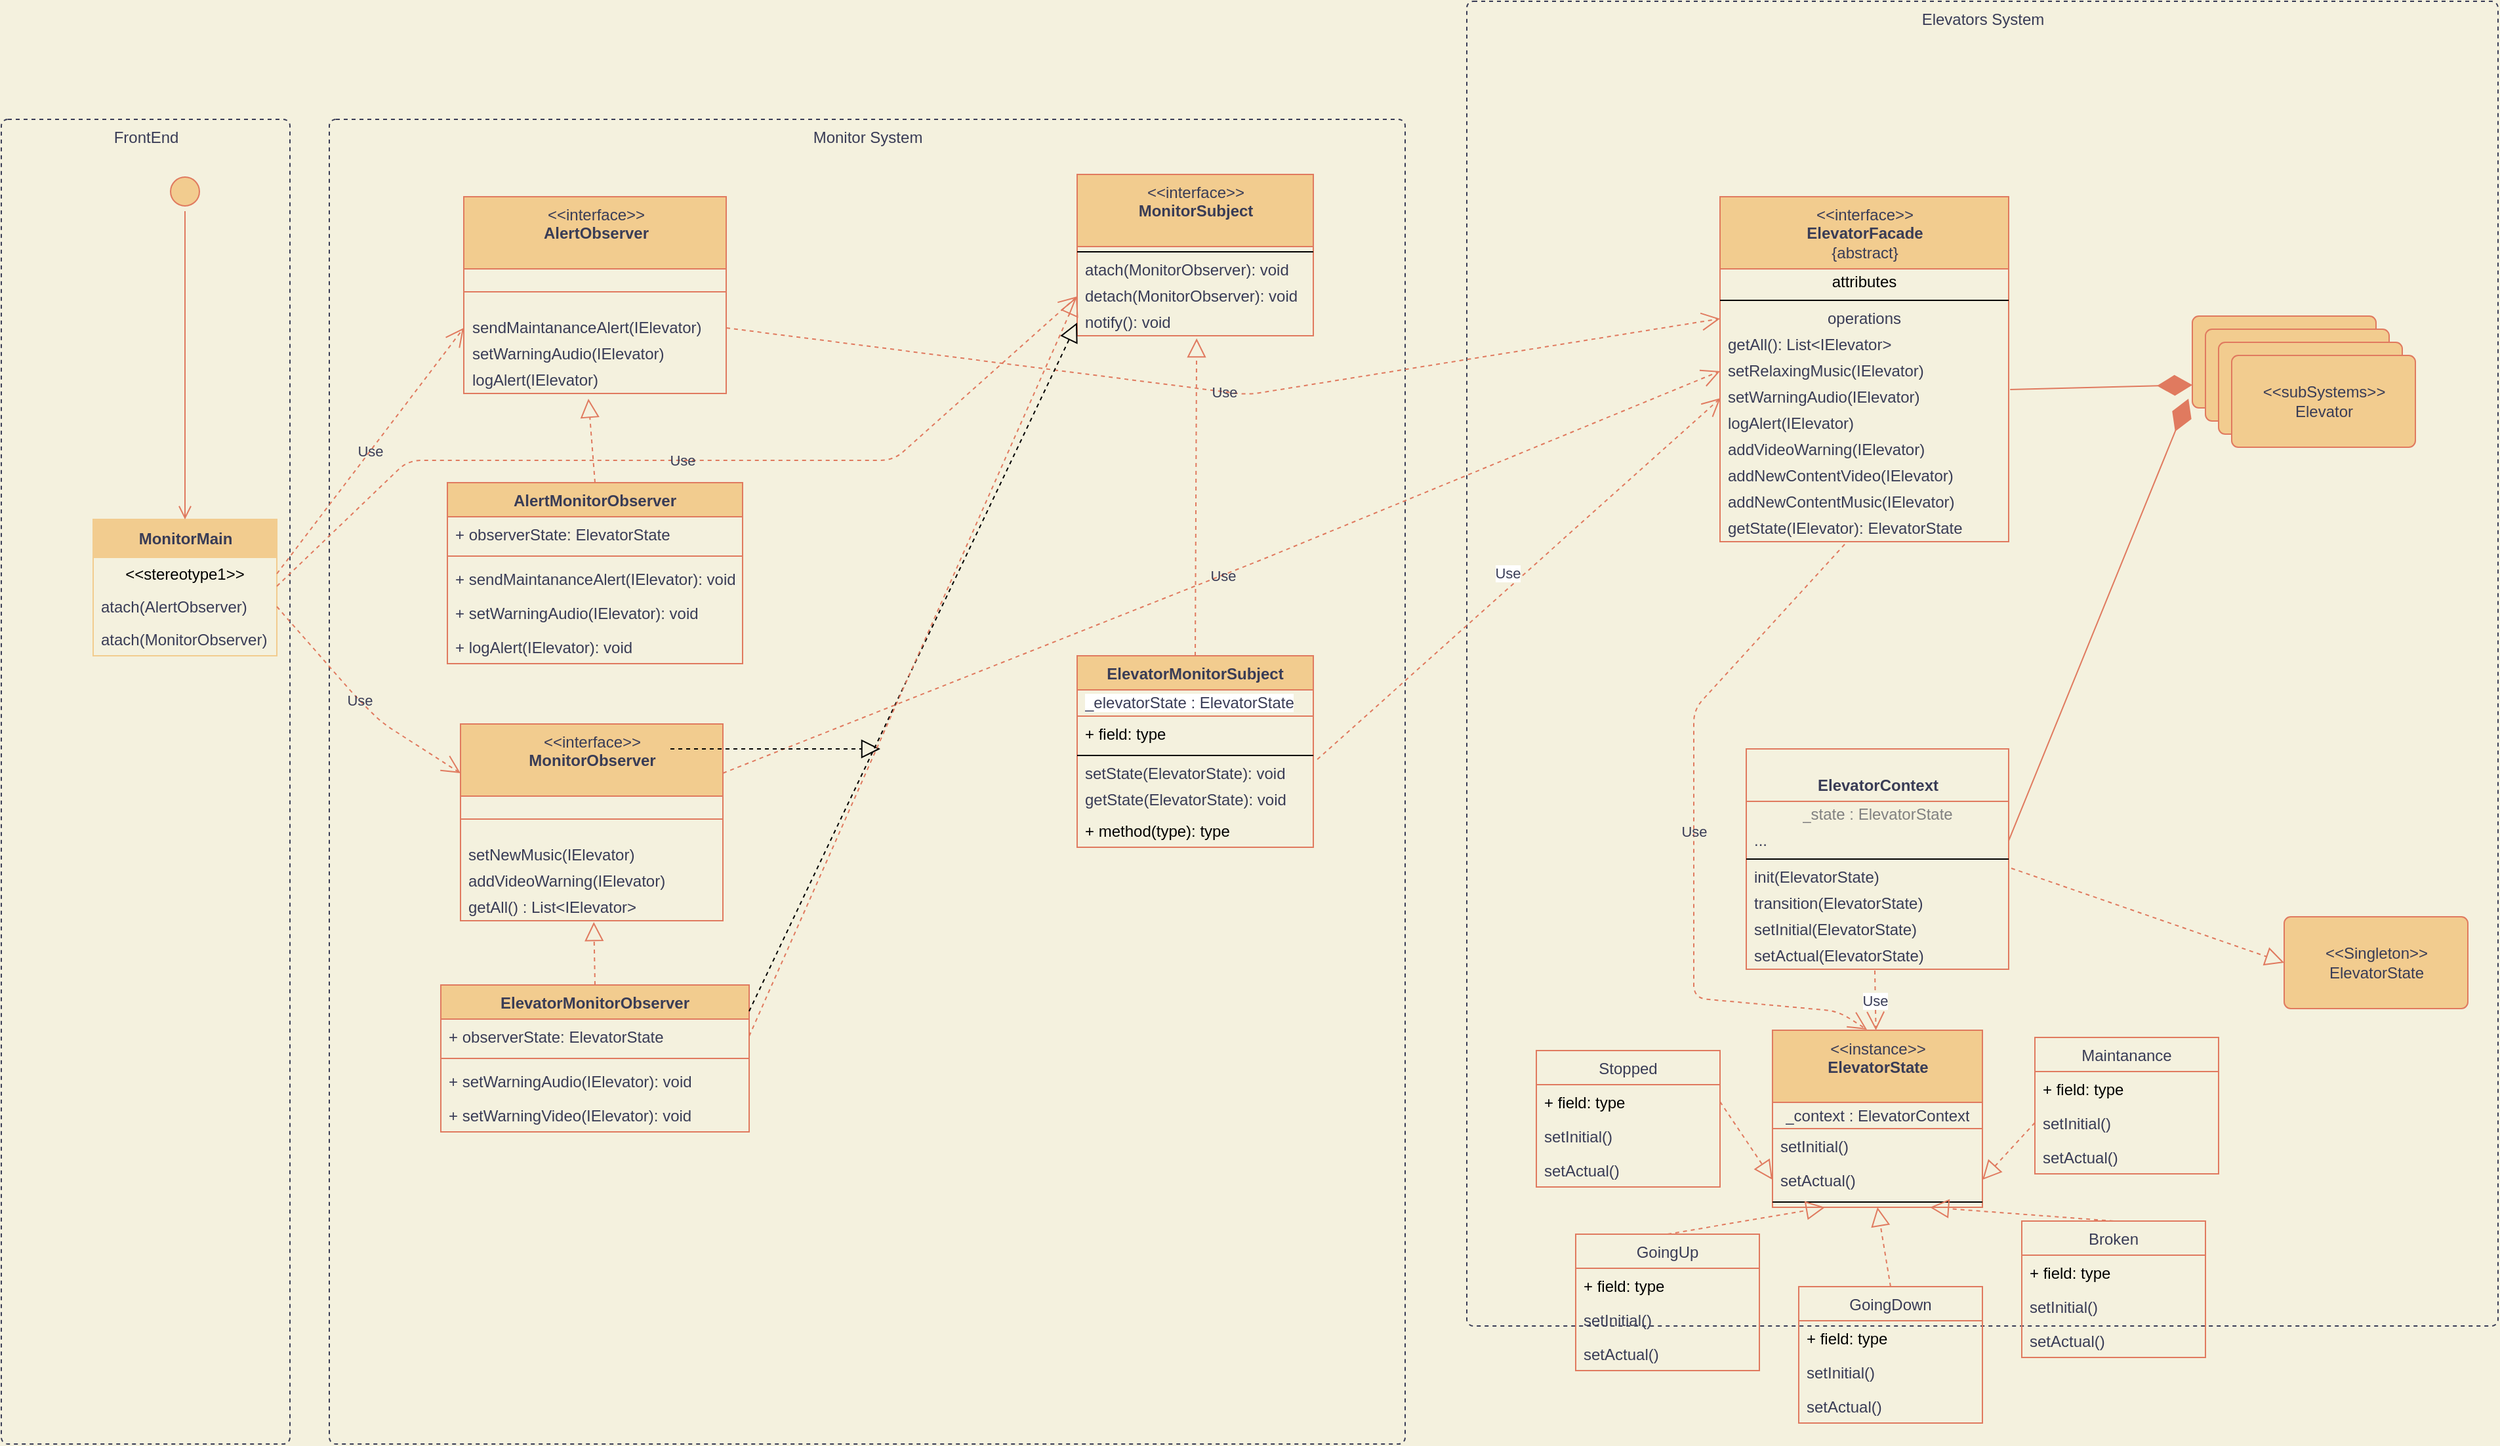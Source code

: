 <mxfile version="14.7.9" type="device"><diagram id="BmmfuE0NGonz6AlWwoBK" name="Page-1"><mxGraphModel dx="2147" dy="1653" grid="1" gridSize="10" guides="1" tooltips="1" connect="1" arrows="1" fold="1" page="1" pageScale="1" pageWidth="827" pageHeight="1169" background="#F4F1DE" math="0" shadow="0"><root><mxCell id="0"/><mxCell id="1" parent="0"/><mxCell id="205" value="FrontEnd" style="html=1;align=center;verticalAlign=top;rounded=1;absoluteArcSize=1;arcSize=10;dashed=1;fillColor=none;strokeColor=#393C56;fontColor=#393C56;" parent="1" vertex="1"><mxGeometry x="-290" y="20" width="220" height="1010" as="geometry"/></mxCell><mxCell id="206" value="Monitor System" style="html=1;align=center;verticalAlign=top;rounded=1;absoluteArcSize=1;arcSize=10;dashed=1;fillColor=none;strokeColor=#393C56;fontColor=#393C56;" parent="1" vertex="1"><mxGeometry x="-40" y="20" width="820" height="1010" as="geometry"/></mxCell><mxCell id="207" value="Elevators System" style="html=1;align=center;verticalAlign=top;rounded=1;absoluteArcSize=1;arcSize=10;dashed=1;fillColor=none;strokeColor=#393C56;fontColor=#393C56;" parent="1" vertex="1"><mxGeometry x="827" y="-70" width="786" height="1010" as="geometry"/></mxCell><mxCell id="9" value="&amp;lt;&amp;lt;interface&amp;gt;&amp;gt;&lt;br&gt;&lt;b&gt;AlertObserver&lt;/b&gt;" style="swimlane;fontStyle=0;align=center;verticalAlign=top;childLayout=stackLayout;horizontal=1;startSize=55;horizontalStack=0;resizeParent=1;resizeParentMax=0;resizeLast=0;collapsible=0;marginBottom=0;html=1;fillColor=#F2CC8F;strokeColor=#E07A5F;fontColor=#393C56;" parent="1" vertex="1"><mxGeometry x="62.5" y="79" width="200" height="150" as="geometry"/></mxCell><mxCell id="14" value="" style="line;strokeWidth=1;fillColor=none;align=left;verticalAlign=middle;spacingTop=-1;spacingLeft=3;spacingRight=3;rotatable=0;labelPosition=right;points=[];portConstraint=eastwest;labelBackgroundColor=#F4F1DE;strokeColor=#E07A5F;fontColor=#393C56;" parent="9" vertex="1"><mxGeometry y="55" width="200" height="35" as="geometry"/></mxCell><mxCell id="16" value="sendMaintananceAlert(IElevator)" style="text;html=1;strokeColor=none;fillColor=none;align=left;verticalAlign=middle;spacingLeft=4;spacingRight=4;overflow=hidden;rotatable=0;points=[[0,0.5],[1,0.5]];portConstraint=eastwest;fontColor=#393C56;" parent="9" vertex="1"><mxGeometry y="90" width="200" height="20" as="geometry"/></mxCell><mxCell id="27" value="setWarningAudio(IElevator)" style="text;html=1;strokeColor=none;fillColor=none;align=left;verticalAlign=middle;spacingLeft=4;spacingRight=4;overflow=hidden;rotatable=0;points=[[0,0.5],[1,0.5]];portConstraint=eastwest;fontColor=#393C56;" parent="9" vertex="1"><mxGeometry y="110" width="200" height="20" as="geometry"/></mxCell><mxCell id="28" value="logAlert(IElevator)" style="text;html=1;strokeColor=none;fillColor=none;align=left;verticalAlign=middle;spacingLeft=4;spacingRight=4;overflow=hidden;rotatable=0;points=[[0,0.5],[1,0.5]];portConstraint=eastwest;fontColor=#393C56;" parent="9" vertex="1"><mxGeometry y="130" width="200" height="20" as="geometry"/></mxCell><mxCell id="29" value="&amp;lt;&amp;lt;interface&amp;gt;&amp;gt;&lt;br&gt;&lt;b&gt;MonitorSubject&lt;/b&gt;&lt;br&gt;" style="swimlane;fontStyle=0;align=center;verticalAlign=top;childLayout=stackLayout;horizontal=1;startSize=55;horizontalStack=0;resizeParent=1;resizeParentMax=0;resizeLast=0;collapsible=0;marginBottom=0;html=1;rounded=0;sketch=0;strokeColor=#E07A5F;fillColor=#F2CC8F;fontColor=#393C56;" parent="1" vertex="1"><mxGeometry x="530" y="62" width="180" height="123" as="geometry"/></mxCell><mxCell id="34" value="" style="line;strokeWidth=1;fillColor=none;align=left;verticalAlign=middle;spacingTop=-1;spacingLeft=3;spacingRight=3;rotatable=0;labelPosition=right;points=[];portConstraint=eastwest;" parent="29" vertex="1"><mxGeometry y="55" width="180" height="8" as="geometry"/></mxCell><mxCell id="36" value="atach(MonitorObserver): void" style="text;html=1;fillColor=none;align=left;verticalAlign=middle;spacingLeft=4;spacingRight=4;overflow=hidden;rotatable=0;points=[[0,0.5],[1,0.5]];portConstraint=eastwest;fontColor=#393C56;" parent="29" vertex="1"><mxGeometry y="63" width="180" height="20" as="geometry"/></mxCell><mxCell id="73" value="detach(MonitorObserver): void" style="text;html=1;strokeColor=none;fillColor=none;align=left;verticalAlign=middle;spacingLeft=4;spacingRight=4;overflow=hidden;rotatable=0;points=[[0,0.5],[1,0.5]];portConstraint=eastwest;fontColor=#393C56;" parent="29" vertex="1"><mxGeometry y="83" width="180" height="20" as="geometry"/></mxCell><mxCell id="79" value="notify(): void" style="text;html=1;strokeColor=none;fillColor=none;align=left;verticalAlign=middle;spacingLeft=4;spacingRight=4;overflow=hidden;rotatable=0;points=[[0,0.5],[1,0.5]];portConstraint=eastwest;fontColor=#393C56;" parent="29" vertex="1"><mxGeometry y="103" width="180" height="20" as="geometry"/></mxCell><mxCell id="47" value="AlertMonitorObserver" style="swimlane;fontStyle=1;align=center;verticalAlign=top;childLayout=stackLayout;horizontal=1;startSize=26;horizontalStack=0;resizeParent=1;resizeParentMax=0;resizeLast=0;collapsible=1;marginBottom=0;rounded=0;sketch=0;strokeColor=#E07A5F;fillColor=#F2CC8F;fontColor=#393C56;" parent="1" vertex="1"><mxGeometry x="50" y="297" width="225" height="138" as="geometry"/></mxCell><mxCell id="48" value="+ observerState: ElevatorState" style="text;strokeColor=none;fillColor=none;align=left;verticalAlign=top;spacingLeft=4;spacingRight=4;overflow=hidden;rotatable=0;points=[[0,0.5],[1,0.5]];portConstraint=eastwest;fontColor=#393C56;" parent="47" vertex="1"><mxGeometry y="26" width="225" height="26" as="geometry"/></mxCell><mxCell id="49" value="" style="line;strokeWidth=1;fillColor=none;align=left;verticalAlign=middle;spacingTop=-1;spacingLeft=3;spacingRight=3;rotatable=0;labelPosition=right;points=[];portConstraint=eastwest;fontColor=#000000;labelBorderColor=#000000;strokeColor=#E07A5F;" parent="47" vertex="1"><mxGeometry y="52" width="225" height="8" as="geometry"/></mxCell><mxCell id="50" value="+ sendMaintananceAlert(IElevator): void" style="text;strokeColor=none;fillColor=none;align=left;verticalAlign=top;spacingLeft=4;spacingRight=4;overflow=hidden;rotatable=0;points=[[0,0.5],[1,0.5]];portConstraint=eastwest;fontColor=#393C56;" parent="47" vertex="1"><mxGeometry y="60" width="225" height="26" as="geometry"/></mxCell><mxCell id="56" value="+ setWarningAudio(IElevator): void" style="text;strokeColor=none;fillColor=none;align=left;verticalAlign=top;spacingLeft=4;spacingRight=4;overflow=hidden;rotatable=0;points=[[0,0.5],[1,0.5]];portConstraint=eastwest;fontColor=#393C56;" parent="47" vertex="1"><mxGeometry y="86" width="225" height="26" as="geometry"/></mxCell><mxCell id="57" value="+ logAlert(IElevator): void" style="text;strokeColor=none;fillColor=none;align=left;verticalAlign=top;spacingLeft=4;spacingRight=4;overflow=hidden;rotatable=0;points=[[0,0.5],[1,0.5]];portConstraint=eastwest;fontColor=#393C56;" parent="47" vertex="1"><mxGeometry y="112" width="225" height="26" as="geometry"/></mxCell><mxCell id="72" value="" style="endArrow=block;dashed=1;endFill=0;endSize=12;html=1;strokeColor=#E07A5F;fillColor=#F2CC8F;fontColor=#000000;exitX=0.5;exitY=0;exitDx=0;exitDy=0;entryX=0.475;entryY=1.2;entryDx=0;entryDy=0;entryPerimeter=0;" parent="1" source="47" target="28" edge="1"><mxGeometry width="160" relative="1" as="geometry"><mxPoint x="110" y="260" as="sourcePoint"/><mxPoint x="153" y="230" as="targetPoint"/></mxGeometry></mxCell><mxCell id="82" value="ElevatorMonitorSubject" style="swimlane;fontStyle=1;align=center;verticalAlign=top;childLayout=stackLayout;horizontal=1;startSize=26;horizontalStack=0;resizeParent=1;resizeParentMax=0;resizeLast=0;collapsible=1;marginBottom=0;rounded=0;labelBackgroundColor=none;sketch=0;strokeColor=#E07A5F;fillColor=#F2CC8F;fontColor=#393C56;" parent="1" vertex="1"><mxGeometry x="530" y="429" width="180" height="146" as="geometry"/></mxCell><mxCell id="89" value="&lt;span style=&quot;background-color: rgb(255 , 255 , 255)&quot;&gt;&lt;font&gt;_elevatorState : ElevatorState&lt;/font&gt;&lt;/span&gt;" style="text;html=1;fillColor=none;align=left;verticalAlign=middle;spacingLeft=4;spacingRight=4;overflow=hidden;rotatable=0;points=[[0,0.5],[1,0.5]];portConstraint=eastwest;strokeColor=#E07A5F;fontColor=#393C56;" parent="82" vertex="1"><mxGeometry y="26" width="180" height="20" as="geometry"/></mxCell><mxCell id="83" value="+ field: type" style="text;strokeColor=none;fillColor=none;align=left;verticalAlign=top;spacingLeft=4;spacingRight=4;overflow=hidden;rotatable=0;points=[[0,0.5],[1,0.5]];portConstraint=eastwest;" parent="82" vertex="1"><mxGeometry y="46" width="180" height="26" as="geometry"/></mxCell><mxCell id="84" value="" style="line;strokeWidth=1;fillColor=none;align=left;verticalAlign=middle;spacingTop=-1;spacingLeft=3;spacingRight=3;rotatable=0;labelPosition=right;points=[];portConstraint=eastwest;" parent="82" vertex="1"><mxGeometry y="72" width="180" height="8" as="geometry"/></mxCell><mxCell id="80" value="setState(ElevatorState): void" style="text;html=1;strokeColor=none;fillColor=none;align=left;verticalAlign=middle;spacingLeft=4;spacingRight=4;overflow=hidden;rotatable=0;points=[[0,0.5],[1,0.5]];portConstraint=eastwest;fontColor=#393C56;" parent="82" vertex="1"><mxGeometry y="80" width="180" height="20" as="geometry"/></mxCell><mxCell id="81" value="getState(ElevatorState): void" style="text;html=1;strokeColor=none;fillColor=none;align=left;verticalAlign=middle;spacingLeft=4;spacingRight=4;overflow=hidden;rotatable=0;points=[[0,0.5],[1,0.5]];portConstraint=eastwest;fontColor=#393C56;" parent="82" vertex="1"><mxGeometry y="100" width="180" height="20" as="geometry"/></mxCell><mxCell id="85" value="+ method(type): type" style="text;strokeColor=none;fillColor=none;align=left;verticalAlign=top;spacingLeft=4;spacingRight=4;overflow=hidden;rotatable=0;points=[[0,0.5],[1,0.5]];portConstraint=eastwest;" parent="82" vertex="1"><mxGeometry y="120" width="180" height="26" as="geometry"/></mxCell><mxCell id="91" value="" style="endArrow=block;dashed=1;endFill=0;endSize=12;html=1;strokeColor=#E07A5F;fillColor=#F2CC8F;fontColor=#393C56;exitX=0.5;exitY=0;exitDx=0;exitDy=0;entryX=0.506;entryY=1.1;entryDx=0;entryDy=0;entryPerimeter=0;" parent="1" source="82" target="79" edge="1"><mxGeometry width="160" relative="1" as="geometry"><mxPoint x="520" y="270" as="sourcePoint"/><mxPoint x="680" y="270" as="targetPoint"/></mxGeometry></mxCell><mxCell id="93" value="GoingDown" style="swimlane;fontStyle=0;childLayout=stackLayout;horizontal=1;startSize=26;fillColor=none;horizontalStack=0;resizeParent=1;resizeParentMax=0;resizeLast=0;collapsible=1;marginBottom=0;rounded=0;labelBackgroundColor=none;sketch=0;strokeColor=#E07A5F;fontColor=#393C56;" parent="1" vertex="1"><mxGeometry x="1080" y="910" width="140" height="104" as="geometry"/></mxCell><mxCell id="94" value="+ field: type" style="text;strokeColor=none;fillColor=none;align=left;verticalAlign=top;spacingLeft=4;spacingRight=4;overflow=hidden;rotatable=0;points=[[0,0.5],[1,0.5]];portConstraint=eastwest;" parent="93" vertex="1"><mxGeometry y="26" width="140" height="26" as="geometry"/></mxCell><mxCell id="95" value="setInitial()" style="text;strokeColor=none;fillColor=none;align=left;verticalAlign=top;spacingLeft=4;spacingRight=4;overflow=hidden;rotatable=0;points=[[0,0.5],[1,0.5]];portConstraint=eastwest;fontColor=#393C56;" parent="93" vertex="1"><mxGeometry y="52" width="140" height="26" as="geometry"/></mxCell><mxCell id="113" value="setActual()" style="text;strokeColor=none;fillColor=none;align=left;verticalAlign=top;spacingLeft=4;spacingRight=4;overflow=hidden;rotatable=0;points=[[0,0.5],[1,0.5]];portConstraint=eastwest;fontColor=#393C56;" parent="93" vertex="1"><mxGeometry y="78" width="140" height="26" as="geometry"/></mxCell><mxCell id="97" value="&amp;lt;&amp;lt;instance&amp;gt;&amp;gt;&lt;br&gt;&lt;b&gt;ElevatorState&lt;/b&gt;&lt;br&gt;" style="swimlane;fontStyle=0;align=center;verticalAlign=top;childLayout=stackLayout;horizontal=1;startSize=55;horizontalStack=0;resizeParent=1;resizeParentMax=0;resizeLast=0;collapsible=0;marginBottom=0;html=1;rounded=0;labelBackgroundColor=none;sketch=0;strokeColor=#E07A5F;fillColor=#F2CC8F;fontColor=#393C56;" parent="1" vertex="1"><mxGeometry x="1060" y="714.5" width="160" height="135" as="geometry"/></mxCell><mxCell id="98" value="_context : ElevatorContext" style="text;html=1;fillColor=none;align=center;verticalAlign=middle;spacingLeft=4;spacingRight=4;overflow=hidden;rotatable=0;points=[[0,0.5],[1,0.5]];portConstraint=eastwest;fontColor=#393C56;strokeColor=#E07A5F;" parent="97" vertex="1"><mxGeometry y="55" width="160" height="20" as="geometry"/></mxCell><mxCell id="143" value="setInitial()" style="text;strokeColor=none;fillColor=none;align=left;verticalAlign=top;spacingLeft=4;spacingRight=4;overflow=hidden;rotatable=0;points=[[0,0.5],[1,0.5]];portConstraint=eastwest;fontColor=#393C56;" parent="97" vertex="1"><mxGeometry y="75" width="160" height="26" as="geometry"/></mxCell><mxCell id="144" value="setActual()" style="text;strokeColor=none;fillColor=none;align=left;verticalAlign=top;spacingLeft=4;spacingRight=4;overflow=hidden;rotatable=0;points=[[0,0.5],[1,0.5]];portConstraint=eastwest;fontColor=#393C56;" parent="97" vertex="1"><mxGeometry y="101" width="160" height="26" as="geometry"/></mxCell><mxCell id="102" value="" style="line;strokeWidth=1;fillColor=none;align=left;verticalAlign=middle;spacingTop=-1;spacingLeft=3;spacingRight=3;rotatable=0;labelPosition=right;points=[];portConstraint=eastwest;" parent="97" vertex="1"><mxGeometry y="127" width="160" height="8" as="geometry"/></mxCell><mxCell id="105" value="&lt;br&gt;&lt;b&gt;ElevatorContext&lt;/b&gt;" style="swimlane;fontStyle=0;align=center;verticalAlign=top;childLayout=stackLayout;horizontal=1;startSize=40;horizontalStack=0;resizeParent=1;resizeParentMax=0;resizeLast=0;collapsible=0;marginBottom=0;html=1;rounded=0;labelBackgroundColor=none;sketch=0;strokeColor=#E07A5F;fontColor=#393C56;swimlaneFillColor=none;fillColor=none;" parent="1" vertex="1"><mxGeometry x="1040" y="500" width="200" height="168" as="geometry"/></mxCell><mxCell id="106" value="&lt;span style=&quot;color: rgb(128 , 128 , 128) ; text-align: left&quot;&gt;_state : ElevatorState&lt;/span&gt;" style="text;html=1;strokeColor=none;fillColor=none;align=center;verticalAlign=middle;spacingLeft=4;spacingRight=4;overflow=hidden;rotatable=0;points=[[0,0.5],[1,0.5]];portConstraint=eastwest;" parent="105" vertex="1"><mxGeometry y="40" width="200" height="20" as="geometry"/></mxCell><mxCell id="109" value="..." style="text;html=1;strokeColor=none;fillColor=none;align=left;verticalAlign=middle;spacingLeft=4;spacingRight=4;overflow=hidden;rotatable=0;points=[[0,0.5],[1,0.5]];portConstraint=eastwest;fontColor=#393C56;" parent="105" vertex="1"><mxGeometry y="60" width="200" height="20" as="geometry"/></mxCell><mxCell id="110" value="" style="line;strokeWidth=1;fillColor=none;align=left;verticalAlign=middle;spacingTop=-1;spacingLeft=3;spacingRight=3;rotatable=0;labelPosition=right;points=[];portConstraint=eastwest;" parent="105" vertex="1"><mxGeometry y="80" width="200" height="8" as="geometry"/></mxCell><mxCell id="112" value="init(ElevatorState)" style="text;html=1;strokeColor=none;fillColor=none;align=left;verticalAlign=middle;spacingLeft=4;spacingRight=4;overflow=hidden;rotatable=0;points=[[0,0.5],[1,0.5]];portConstraint=eastwest;fontColor=#393C56;" parent="105" vertex="1"><mxGeometry y="88" width="200" height="20" as="geometry"/></mxCell><mxCell id="145" value="transition(ElevatorState)" style="text;html=1;strokeColor=none;fillColor=none;align=left;verticalAlign=middle;spacingLeft=4;spacingRight=4;overflow=hidden;rotatable=0;points=[[0,0.5],[1,0.5]];portConstraint=eastwest;fontColor=#393C56;" parent="105" vertex="1"><mxGeometry y="108" width="200" height="20" as="geometry"/></mxCell><mxCell id="146" value="setInitial(ElevatorState)" style="text;html=1;strokeColor=none;fillColor=none;align=left;verticalAlign=middle;spacingLeft=4;spacingRight=4;overflow=hidden;rotatable=0;points=[[0,0.5],[1,0.5]];portConstraint=eastwest;fontColor=#393C56;" parent="105" vertex="1"><mxGeometry y="128" width="200" height="20" as="geometry"/></mxCell><mxCell id="147" value="setActual(ElevatorState)" style="text;html=1;strokeColor=none;fillColor=none;align=left;verticalAlign=middle;spacingLeft=4;spacingRight=4;overflow=hidden;rotatable=0;points=[[0,0.5],[1,0.5]];portConstraint=eastwest;fontColor=#393C56;" parent="105" vertex="1"><mxGeometry y="148" width="200" height="20" as="geometry"/></mxCell><mxCell id="114" value="GoingUp" style="swimlane;fontStyle=0;childLayout=stackLayout;horizontal=1;startSize=26;fillColor=none;horizontalStack=0;resizeParent=1;resizeParentMax=0;resizeLast=0;collapsible=1;marginBottom=0;rounded=0;labelBackgroundColor=none;sketch=0;strokeColor=#E07A5F;fontColor=#393C56;" parent="1" vertex="1"><mxGeometry x="910" y="870" width="140" height="104" as="geometry"/></mxCell><mxCell id="115" value="+ field: type" style="text;strokeColor=none;fillColor=none;align=left;verticalAlign=top;spacingLeft=4;spacingRight=4;overflow=hidden;rotatable=0;points=[[0,0.5],[1,0.5]];portConstraint=eastwest;" parent="114" vertex="1"><mxGeometry y="26" width="140" height="26" as="geometry"/></mxCell><mxCell id="116" value="setInitial()" style="text;strokeColor=none;fillColor=none;align=left;verticalAlign=top;spacingLeft=4;spacingRight=4;overflow=hidden;rotatable=0;points=[[0,0.5],[1,0.5]];portConstraint=eastwest;fontColor=#393C56;" parent="114" vertex="1"><mxGeometry y="52" width="140" height="26" as="geometry"/></mxCell><mxCell id="117" value="setActual()" style="text;strokeColor=none;fillColor=none;align=left;verticalAlign=top;spacingLeft=4;spacingRight=4;overflow=hidden;rotatable=0;points=[[0,0.5],[1,0.5]];portConstraint=eastwest;fontColor=#393C56;" parent="114" vertex="1"><mxGeometry y="78" width="140" height="26" as="geometry"/></mxCell><mxCell id="126" value="Broken" style="swimlane;fontStyle=0;childLayout=stackLayout;horizontal=1;startSize=26;fillColor=none;horizontalStack=0;resizeParent=1;resizeParentMax=0;resizeLast=0;collapsible=1;marginBottom=0;rounded=0;labelBackgroundColor=none;sketch=0;strokeColor=#E07A5F;fontColor=#393C56;" parent="1" vertex="1"><mxGeometry x="1250" y="860" width="140" height="104" as="geometry"/></mxCell><mxCell id="127" value="+ field: type" style="text;strokeColor=none;fillColor=none;align=left;verticalAlign=top;spacingLeft=4;spacingRight=4;overflow=hidden;rotatable=0;points=[[0,0.5],[1,0.5]];portConstraint=eastwest;" parent="126" vertex="1"><mxGeometry y="26" width="140" height="26" as="geometry"/></mxCell><mxCell id="128" value="setInitial()" style="text;strokeColor=none;fillColor=none;align=left;verticalAlign=top;spacingLeft=4;spacingRight=4;overflow=hidden;rotatable=0;points=[[0,0.5],[1,0.5]];portConstraint=eastwest;fontColor=#393C56;" parent="126" vertex="1"><mxGeometry y="52" width="140" height="26" as="geometry"/></mxCell><mxCell id="129" value="setActual()" style="text;strokeColor=none;fillColor=none;align=left;verticalAlign=top;spacingLeft=4;spacingRight=4;overflow=hidden;rotatable=0;points=[[0,0.5],[1,0.5]];portConstraint=eastwest;fontColor=#393C56;" parent="126" vertex="1"><mxGeometry y="78" width="140" height="26" as="geometry"/></mxCell><mxCell id="130" value="Stopped" style="swimlane;fontStyle=0;childLayout=stackLayout;horizontal=1;startSize=26;fillColor=none;horizontalStack=0;resizeParent=1;resizeParentMax=0;resizeLast=0;collapsible=1;marginBottom=0;rounded=0;labelBackgroundColor=none;sketch=0;strokeColor=#E07A5F;fontColor=#393C56;" parent="1" vertex="1"><mxGeometry x="880" y="730" width="140" height="104" as="geometry"/></mxCell><mxCell id="131" value="+ field: type" style="text;strokeColor=none;fillColor=none;align=left;verticalAlign=top;spacingLeft=4;spacingRight=4;overflow=hidden;rotatable=0;points=[[0,0.5],[1,0.5]];portConstraint=eastwest;" parent="130" vertex="1"><mxGeometry y="26" width="140" height="26" as="geometry"/></mxCell><mxCell id="132" value="setInitial()" style="text;strokeColor=none;fillColor=none;align=left;verticalAlign=top;spacingLeft=4;spacingRight=4;overflow=hidden;rotatable=0;points=[[0,0.5],[1,0.5]];portConstraint=eastwest;fontColor=#393C56;" parent="130" vertex="1"><mxGeometry y="52" width="140" height="26" as="geometry"/></mxCell><mxCell id="133" value="setActual()" style="text;strokeColor=none;fillColor=none;align=left;verticalAlign=top;spacingLeft=4;spacingRight=4;overflow=hidden;rotatable=0;points=[[0,0.5],[1,0.5]];portConstraint=eastwest;fontColor=#393C56;" parent="130" vertex="1"><mxGeometry y="78" width="140" height="26" as="geometry"/></mxCell><mxCell id="138" value="" style="endArrow=block;dashed=1;endFill=0;endSize=12;html=1;strokeColor=#E07A5F;fillColor=#F2CC8F;fontColor=#393C56;exitX=1;exitY=0.5;exitDx=0;exitDy=0;entryX=0;entryY=0.5;entryDx=0;entryDy=0;" parent="1" source="131" target="144" edge="1"><mxGeometry width="160" relative="1" as="geometry"><mxPoint x="710" y="974" as="sourcePoint"/><mxPoint x="1119.98" y="820" as="targetPoint"/></mxGeometry></mxCell><mxCell id="139" value="" style="endArrow=block;dashed=1;endFill=0;endSize=12;html=1;strokeColor=#E07A5F;fillColor=#F2CC8F;fontColor=#393C56;exitX=0.5;exitY=0;exitDx=0;exitDy=0;entryX=0.25;entryY=1;entryDx=0;entryDy=0;" parent="1" source="114" target="97" edge="1"><mxGeometry width="160" relative="1" as="geometry"><mxPoint x="910" y="900" as="sourcePoint"/><mxPoint x="1129.92" y="813" as="targetPoint"/></mxGeometry></mxCell><mxCell id="140" value="" style="endArrow=block;dashed=1;endFill=0;endSize=12;html=1;strokeColor=#E07A5F;fillColor=#F2CC8F;fontColor=#393C56;exitX=0.5;exitY=0;exitDx=0;exitDy=0;entryX=0.5;entryY=1;entryDx=0;entryDy=0;" parent="1" source="93" target="97" edge="1"><mxGeometry width="160" relative="1" as="geometry"><mxPoint x="920" y="910" as="sourcePoint"/><mxPoint x="1130" y="780" as="targetPoint"/></mxGeometry></mxCell><mxCell id="141" value="" style="endArrow=block;dashed=1;endFill=0;endSize=12;html=1;strokeColor=#E07A5F;fillColor=#F2CC8F;fontColor=#393C56;exitX=0.5;exitY=0;exitDx=0;exitDy=0;entryX=0.75;entryY=1;entryDx=0;entryDy=0;" parent="1" source="126" target="97" edge="1"><mxGeometry width="160" relative="1" as="geometry"><mxPoint x="930" y="920" as="sourcePoint"/><mxPoint x="1160" y="780" as="targetPoint"/></mxGeometry></mxCell><mxCell id="142" value="" style="endArrow=block;dashed=1;endFill=0;endSize=12;html=1;strokeColor=#E07A5F;fillColor=#F2CC8F;fontColor=#393C56;exitX=0;exitY=0.5;exitDx=0;exitDy=0;entryX=1;entryY=0.5;entryDx=0;entryDy=0;" parent="1" source="136" target="144" edge="1"><mxGeometry width="160" relative="1" as="geometry"><mxPoint x="940" y="930" as="sourcePoint"/><mxPoint x="1169.96" y="823" as="targetPoint"/></mxGeometry></mxCell><mxCell id="134" value="Maintanance" style="swimlane;fontStyle=0;childLayout=stackLayout;horizontal=1;startSize=26;fillColor=none;horizontalStack=0;resizeParent=1;resizeParentMax=0;resizeLast=0;collapsible=1;marginBottom=0;rounded=0;labelBackgroundColor=none;sketch=0;strokeColor=#E07A5F;fontColor=#393C56;" parent="1" vertex="1"><mxGeometry x="1260" y="720" width="140" height="104" as="geometry"/></mxCell><mxCell id="135" value="+ field: type" style="text;strokeColor=none;fillColor=none;align=left;verticalAlign=top;spacingLeft=4;spacingRight=4;overflow=hidden;rotatable=0;points=[[0,0.5],[1,0.5]];portConstraint=eastwest;" parent="134" vertex="1"><mxGeometry y="26" width="140" height="26" as="geometry"/></mxCell><mxCell id="136" value="setInitial()" style="text;strokeColor=none;fillColor=none;align=left;verticalAlign=top;spacingLeft=4;spacingRight=4;overflow=hidden;rotatable=0;points=[[0,0.5],[1,0.5]];portConstraint=eastwest;fontColor=#393C56;" parent="134" vertex="1"><mxGeometry y="52" width="140" height="26" as="geometry"/></mxCell><mxCell id="137" value="setActual()" style="text;strokeColor=none;fillColor=none;align=left;verticalAlign=top;spacingLeft=4;spacingRight=4;overflow=hidden;rotatable=0;points=[[0,0.5],[1,0.5]];portConstraint=eastwest;fontColor=#393C56;" parent="134" vertex="1"><mxGeometry y="78" width="140" height="26" as="geometry"/></mxCell><mxCell id="148" value="Use" style="endArrow=open;endSize=12;dashed=1;html=1;strokeColor=#E07A5F;fillColor=#F2CC8F;fontColor=#393C56;exitX=0.49;exitY=1.05;exitDx=0;exitDy=0;exitPerimeter=0;labelBackgroundColor=#FFFFFF;" parent="1" source="147" target="97" edge="1"><mxGeometry width="160" relative="1" as="geometry"><mxPoint x="1280" y="630" as="sourcePoint"/><mxPoint x="1440" y="630" as="targetPoint"/></mxGeometry></mxCell><mxCell id="149" value="Use" style="endArrow=open;endSize=12;dashed=1;html=1;labelBackgroundColor=#FFFFFF;strokeColor=#E07A5F;fillColor=#F2CC8F;fontColor=#393C56;entryX=0.002;entryY=-0.475;entryDx=0;entryDy=0;entryPerimeter=0;exitX=1.017;exitY=-0.05;exitDx=0;exitDy=0;exitPerimeter=0;" parent="1" source="80" target="176" edge="1"><mxGeometry x="-0.016" y="9" width="160" relative="1" as="geometry"><mxPoint x="620" y="404" as="sourcePoint"/><mxPoint x="920" y="274" as="targetPoint"/><Array as="points"/><mxPoint as="offset"/></mxGeometry></mxCell><mxCell id="153" value="MonitorMain" style="swimlane;fontStyle=1;align=center;verticalAlign=middle;childLayout=stackLayout;horizontal=1;startSize=29;horizontalStack=0;resizeParent=1;resizeParentMax=0;resizeLast=0;collapsible=0;marginBottom=0;html=1;labelBackgroundColor=none;fillColor=#F2CC8F;strokeColor=#F2CC8F;fontColor=#393C56;" parent="1" vertex="1"><mxGeometry x="-220" y="325" width="140" height="104" as="geometry"/></mxCell><mxCell id="154" value="&amp;lt;&amp;lt;stereotype1&amp;gt;&amp;gt;" style="text;html=1;strokeColor=none;fillColor=none;align=center;verticalAlign=middle;spacingLeft=4;spacingRight=4;overflow=hidden;rotatable=0;points=[[0,0.5],[1,0.5]];portConstraint=eastwest;" parent="153" vertex="1"><mxGeometry y="29" width="140" height="25" as="geometry"/></mxCell><mxCell id="155" value="atach(AlertObserver)" style="text;html=1;strokeColor=none;fillColor=none;align=left;verticalAlign=middle;spacingLeft=4;spacingRight=4;overflow=hidden;rotatable=0;points=[[0,0.5],[1,0.5]];portConstraint=eastwest;fontColor=#393C56;" parent="153" vertex="1"><mxGeometry y="54" width="140" height="25" as="geometry"/></mxCell><mxCell id="242" value="atach(MonitorObserver)" style="text;html=1;strokeColor=none;fillColor=none;align=left;verticalAlign=middle;spacingLeft=4;spacingRight=4;overflow=hidden;rotatable=0;points=[[0,0.5],[1,0.5]];portConstraint=eastwest;fontColor=#393C56;" parent="153" vertex="1"><mxGeometry y="79" width="140" height="25" as="geometry"/></mxCell><mxCell id="159" value="" style="ellipse;html=1;shape=startState;labelBackgroundColor=none;fontColor=#393C56;fillColor=#F2CC8F;strokeColor=#E07A5F;" parent="1" vertex="1"><mxGeometry x="-165" y="60" width="30" height="30" as="geometry"/></mxCell><mxCell id="160" value="" style="edgeStyle=orthogonalEdgeStyle;html=1;verticalAlign=bottom;endArrow=open;endSize=8;fontColor=#393C56;entryX=0.5;entryY=0;entryDx=0;entryDy=0;strokeColor=#E07A5F;" parent="1" source="159" target="153" edge="1"><mxGeometry relative="1" as="geometry"><mxPoint x="15" y="320" as="targetPoint"/></mxGeometry></mxCell><mxCell id="161" value="Use" style="endArrow=open;endSize=12;dashed=1;html=1;strokeColor=#E07A5F;fontColor=#393C56;exitX=1;exitY=0.5;exitDx=0;exitDy=0;entryX=0;entryY=0.5;entryDx=0;entryDy=0;labelBackgroundColor=none;" parent="1" source="154" target="16" edge="1"><mxGeometry width="160" relative="1" as="geometry"><mxPoint x="-90" y="280" as="sourcePoint"/><mxPoint x="70" y="200" as="targetPoint"/></mxGeometry></mxCell><mxCell id="165" value="Use" style="endArrow=open;endSize=12;dashed=1;html=1;strokeColor=#E07A5F;fontColor=#393C56;exitX=1;exitY=0.5;exitDx=0;exitDy=0;entryX=0;entryY=0.25;entryDx=0;entryDy=0;labelBackgroundColor=none;" parent="1" source="155" target="208" edge="1"><mxGeometry width="160" relative="1" as="geometry"><mxPoint x="-90" y="340" as="sourcePoint"/><mxPoint x="70" y="340" as="targetPoint"/><Array as="points"><mxPoint x="-20" y="460"/><mxPoint y="480"/></Array></mxGeometry></mxCell><mxCell id="166" value="&amp;lt;&amp;lt;interface&amp;gt;&amp;gt;&lt;br&gt;&lt;b&gt;ElevatorFacade&lt;/b&gt;&lt;br&gt;{abstract}" style="swimlane;fontStyle=0;align=center;verticalAlign=top;childLayout=stackLayout;horizontal=1;startSize=55;horizontalStack=0;resizeParent=1;resizeParentMax=0;resizeLast=0;collapsible=0;marginBottom=0;html=1;labelBackgroundColor=none;strokeColor=#E07A5F;fillColor=#F2CC8F;gradientColor=none;fontColor=#393C56;" parent="1" vertex="1"><mxGeometry x="1020" y="79" width="220" height="263" as="geometry"/></mxCell><mxCell id="167" value="attributes" style="text;html=1;strokeColor=none;fillColor=none;align=center;verticalAlign=middle;spacingLeft=4;spacingRight=4;overflow=hidden;rotatable=0;points=[[0,0.5],[1,0.5]];portConstraint=eastwest;" parent="166" vertex="1"><mxGeometry y="55" width="220" height="20" as="geometry"/></mxCell><mxCell id="171" value="" style="line;strokeWidth=1;fillColor=none;align=left;verticalAlign=middle;spacingTop=-1;spacingLeft=3;spacingRight=3;rotatable=0;labelPosition=right;points=[];portConstraint=eastwest;" parent="166" vertex="1"><mxGeometry y="75" width="220" height="8" as="geometry"/></mxCell><mxCell id="172" value="operations" style="text;html=1;strokeColor=none;fillColor=none;align=center;verticalAlign=middle;spacingLeft=4;spacingRight=4;overflow=hidden;rotatable=0;points=[[0,0.5],[1,0.5]];portConstraint=eastwest;fontColor=#393C56;" parent="166" vertex="1"><mxGeometry y="83" width="220" height="20" as="geometry"/></mxCell><mxCell id="173" value="getAll(): List&amp;lt;IElevator&amp;gt;" style="text;html=1;strokeColor=none;fillColor=none;align=left;verticalAlign=middle;spacingLeft=4;spacingRight=4;overflow=hidden;rotatable=0;points=[[0,0.5],[1,0.5]];portConstraint=eastwest;fontColor=#393C56;" parent="166" vertex="1"><mxGeometry y="103" width="220" height="20" as="geometry"/></mxCell><mxCell id="174" value="setRelaxingMusic(IElevator)" style="text;html=1;strokeColor=none;fillColor=none;align=left;verticalAlign=middle;spacingLeft=4;spacingRight=4;overflow=hidden;rotatable=0;points=[[0,0.5],[1,0.5]];portConstraint=eastwest;fontColor=#393C56;" parent="166" vertex="1"><mxGeometry y="123" width="220" height="20" as="geometry"/></mxCell><mxCell id="175" value="setWarningAudio(IElevator)" style="text;html=1;strokeColor=none;fillColor=none;align=left;verticalAlign=middle;spacingLeft=4;spacingRight=4;overflow=hidden;rotatable=0;points=[[0,0.5],[1,0.5]];portConstraint=eastwest;fontColor=#393C56;" parent="166" vertex="1"><mxGeometry y="143" width="220" height="20" as="geometry"/></mxCell><mxCell id="176" value="logAlert(IElevator)" style="text;html=1;strokeColor=none;fillColor=none;align=left;verticalAlign=middle;spacingLeft=4;spacingRight=4;overflow=hidden;rotatable=0;points=[[0,0.5],[1,0.5]];portConstraint=eastwest;fontColor=#393C56;" parent="166" vertex="1"><mxGeometry y="163" width="220" height="20" as="geometry"/></mxCell><mxCell id="183" value="addVideoWarning(IElevator)" style="text;html=1;strokeColor=none;fillColor=none;align=left;verticalAlign=middle;spacingLeft=4;spacingRight=4;overflow=hidden;rotatable=0;points=[[0,0.5],[1,0.5]];portConstraint=eastwest;fontColor=#393C56;" parent="166" vertex="1"><mxGeometry y="183" width="220" height="20" as="geometry"/></mxCell><mxCell id="184" value="addNewContentVideo(IElevator)" style="text;html=1;strokeColor=none;fillColor=none;align=left;verticalAlign=middle;spacingLeft=4;spacingRight=4;overflow=hidden;rotatable=0;points=[[0,0.5],[1,0.5]];portConstraint=eastwest;fontColor=#393C56;" parent="166" vertex="1"><mxGeometry y="203" width="220" height="20" as="geometry"/></mxCell><mxCell id="185" value="addNewContentMusic(IElevator)" style="text;html=1;strokeColor=none;fillColor=none;align=left;verticalAlign=middle;spacingLeft=4;spacingRight=4;overflow=hidden;rotatable=0;points=[[0,0.5],[1,0.5]];portConstraint=eastwest;fontColor=#393C56;" parent="166" vertex="1"><mxGeometry y="223" width="220" height="20" as="geometry"/></mxCell><mxCell id="187" value="getState(IElevator): ElevatorState" style="text;html=1;strokeColor=none;fillColor=none;align=left;verticalAlign=middle;spacingLeft=4;spacingRight=4;overflow=hidden;rotatable=0;points=[[0,0.5],[1,0.5]];portConstraint=eastwest;fontColor=#393C56;" parent="166" vertex="1"><mxGeometry y="243" width="220" height="20" as="geometry"/></mxCell><mxCell id="186" value="Use" style="endArrow=open;endSize=12;dashed=1;html=1;labelBackgroundColor=none;strokeColor=#E07A5F;fontColor=#393C56;entryX=0;entryY=0.5;entryDx=0;entryDy=0;exitX=1;exitY=0.5;exitDx=0;exitDy=0;" parent="1" source="16" target="172" edge="1"><mxGeometry width="160" relative="1" as="geometry"><mxPoint x="270" y="220" as="sourcePoint"/><mxPoint x="1700" y="240" as="targetPoint"/><Array as="points"><mxPoint x="660" y="230"/></Array></mxGeometry></mxCell><mxCell id="188" value="Use" style="endArrow=open;endSize=12;dashed=1;html=1;labelBackgroundColor=none;strokeColor=#E07A5F;fontColor=#393C56;exitX=0.432;exitY=1.1;exitDx=0;exitDy=0;exitPerimeter=0;entryX=0.45;entryY=-0.004;entryDx=0;entryDy=0;entryPerimeter=0;" parent="1" source="187" target="97" edge="1"><mxGeometry width="160" relative="1" as="geometry"><mxPoint x="1120" y="380" as="sourcePoint"/><mxPoint x="1280" y="380" as="targetPoint"/><Array as="points"><mxPoint x="1000" y="470"/><mxPoint x="1000" y="690"/><mxPoint x="1110" y="700"/></Array></mxGeometry></mxCell><mxCell id="191" value="&amp;lt;&amp;lt;subSystems&amp;gt;&amp;gt;&lt;br&gt;Elevator" style="html=1;align=center;verticalAlign=middle;rounded=1;absoluteArcSize=1;arcSize=10;dashed=0;labelBackgroundColor=none;strokeColor=#E07A5F;fillColor=#F2CC8F;gradientColor=none;fontColor=#393C56;" parent="1" vertex="1"><mxGeometry x="1380" y="170" width="140" height="70" as="geometry"/></mxCell><mxCell id="192" value="&amp;lt;&amp;lt;subSystems&amp;gt;&amp;gt;&lt;br&gt;Elevator" style="html=1;align=center;verticalAlign=middle;rounded=1;absoluteArcSize=1;arcSize=10;dashed=0;labelBackgroundColor=none;strokeColor=#E07A5F;fillColor=#F2CC8F;gradientColor=none;fontColor=#393C56;" parent="1" vertex="1"><mxGeometry x="1390" y="180" width="140" height="70" as="geometry"/></mxCell><mxCell id="193" value="&amp;lt;&amp;lt;subSystems&amp;gt;&amp;gt;&lt;br&gt;Elevator" style="html=1;align=center;verticalAlign=middle;rounded=1;absoluteArcSize=1;arcSize=10;dashed=0;labelBackgroundColor=none;strokeColor=#E07A5F;fillColor=#F2CC8F;gradientColor=none;fontColor=#393C56;" parent="1" vertex="1"><mxGeometry x="1400" y="190" width="140" height="70" as="geometry"/></mxCell><mxCell id="194" value="&amp;lt;&amp;lt;subSystems&amp;gt;&amp;gt;&lt;br&gt;Elevator" style="html=1;align=center;verticalAlign=middle;rounded=1;absoluteArcSize=1;arcSize=10;dashed=0;labelBackgroundColor=none;strokeColor=#E07A5F;fillColor=#F2CC8F;gradientColor=none;fontColor=#393C56;" parent="1" vertex="1"><mxGeometry x="1410" y="200" width="140" height="70" as="geometry"/></mxCell><mxCell id="195" value="" style="endArrow=diamondThin;endFill=1;endSize=24;html=1;labelBackgroundColor=none;strokeColor=#E07A5F;fontColor=#393C56;exitX=1.005;exitY=0.2;exitDx=0;exitDy=0;exitPerimeter=0;entryX=0;entryY=0.75;entryDx=0;entryDy=0;" parent="1" source="175" target="191" edge="1"><mxGeometry width="160" relative="1" as="geometry"><mxPoint x="1250" y="380" as="sourcePoint"/><mxPoint x="1410" y="380" as="targetPoint"/></mxGeometry></mxCell><mxCell id="196" value="" style="endArrow=diamondThin;endFill=1;endSize=24;html=1;labelBackgroundColor=none;strokeColor=#E07A5F;fontColor=#393C56;exitX=1;exitY=0.5;exitDx=0;exitDy=0;entryX=-0.021;entryY=0.9;entryDx=0;entryDy=0;entryPerimeter=0;" parent="1" source="109" target="191" edge="1"><mxGeometry width="160" relative="1" as="geometry"><mxPoint x="1251.1" y="236" as="sourcePoint"/><mxPoint x="1390" y="232.5" as="targetPoint"/></mxGeometry></mxCell><mxCell id="203" value="&amp;lt;&amp;lt;Singleton&amp;gt;&amp;gt;&lt;br&gt;ElevatorState&lt;br&gt;" style="html=1;align=center;verticalAlign=middle;rounded=1;absoluteArcSize=1;arcSize=10;dashed=0;labelBackgroundColor=none;strokeColor=#E07A5F;fillColor=#F2CC8F;gradientColor=none;fontColor=#393C56;" parent="1" vertex="1"><mxGeometry x="1450" y="628" width="140" height="70" as="geometry"/></mxCell><mxCell id="204" value="" style="endArrow=block;dashed=1;endFill=0;endSize=12;html=1;labelBackgroundColor=none;strokeColor=#E07A5F;fontColor=#393C56;exitX=1.01;exitY=0.15;exitDx=0;exitDy=0;exitPerimeter=0;entryX=0;entryY=0.5;entryDx=0;entryDy=0;" parent="1" source="112" target="203" edge="1"><mxGeometry width="160" relative="1" as="geometry"><mxPoint x="1360" y="690" as="sourcePoint"/><mxPoint x="1520" y="690" as="targetPoint"/></mxGeometry></mxCell><mxCell id="208" value="&amp;lt;&amp;lt;interface&amp;gt;&amp;gt;&lt;br&gt;&lt;b&gt;MonitorObserver&lt;/b&gt;&lt;br&gt;" style="swimlane;fontStyle=0;align=center;verticalAlign=top;childLayout=stackLayout;horizontal=1;startSize=55;horizontalStack=0;resizeParent=1;resizeParentMax=0;resizeLast=0;collapsible=0;marginBottom=0;html=1;fillColor=#F2CC8F;strokeColor=#E07A5F;fontColor=#393C56;" parent="1" vertex="1"><mxGeometry x="60" y="481" width="200" height="150" as="geometry"/></mxCell><mxCell id="209" value="" style="line;strokeWidth=1;fillColor=none;align=left;verticalAlign=middle;spacingTop=-1;spacingLeft=3;spacingRight=3;rotatable=0;labelPosition=right;points=[];portConstraint=eastwest;labelBackgroundColor=#F4F1DE;strokeColor=#E07A5F;fontColor=#393C56;" parent="208" vertex="1"><mxGeometry y="55" width="200" height="35" as="geometry"/></mxCell><mxCell id="211" value="setNewMusic(IElevator)" style="text;html=1;strokeColor=none;fillColor=none;align=left;verticalAlign=middle;spacingLeft=4;spacingRight=4;overflow=hidden;rotatable=0;points=[[0,0.5],[1,0.5]];portConstraint=eastwest;fontColor=#393C56;" parent="208" vertex="1"><mxGeometry y="90" width="200" height="20" as="geometry"/></mxCell><mxCell id="214" value="addVideoWarning(IElevator)" style="text;html=1;strokeColor=none;fillColor=none;align=left;verticalAlign=middle;spacingLeft=4;spacingRight=4;overflow=hidden;rotatable=0;points=[[0,0.5],[1,0.5]];portConstraint=eastwest;fontColor=#393C56;" parent="208" vertex="1"><mxGeometry y="110" width="200" height="20" as="geometry"/></mxCell><mxCell id="217" value="getAll() : List&amp;lt;IElevator&amp;gt;" style="text;html=1;strokeColor=none;fillColor=none;align=left;verticalAlign=middle;spacingLeft=4;spacingRight=4;overflow=hidden;rotatable=0;points=[[0,0.5],[1,0.5]];portConstraint=eastwest;fontColor=#393C56;" parent="208" vertex="1"><mxGeometry y="130" width="200" height="20" as="geometry"/></mxCell><mxCell id="223" value="ElevatorMonitorObserver" style="swimlane;fontStyle=1;align=center;verticalAlign=top;childLayout=stackLayout;horizontal=1;startSize=26;horizontalStack=0;resizeParent=1;resizeParentMax=0;resizeLast=0;collapsible=1;marginBottom=0;rounded=0;sketch=0;strokeColor=#E07A5F;fillColor=#F2CC8F;fontColor=#393C56;" parent="1" vertex="1"><mxGeometry x="45" y="680" width="235" height="112" as="geometry"/></mxCell><mxCell id="247" value="" style="endArrow=block;dashed=1;endFill=0;endSize=12;html=1;entryX=0;entryY=0.5;entryDx=0;entryDy=0;" parent="223" target="79" edge="1"><mxGeometry width="160" relative="1" as="geometry"><mxPoint x="235" y="20" as="sourcePoint"/><mxPoint x="395" y="20" as="targetPoint"/></mxGeometry></mxCell><mxCell id="224" value="+ observerState: ElevatorState" style="text;strokeColor=none;fillColor=none;align=left;verticalAlign=top;spacingLeft=4;spacingRight=4;overflow=hidden;rotatable=0;points=[[0,0.5],[1,0.5]];portConstraint=eastwest;fontColor=#393C56;" parent="223" vertex="1"><mxGeometry y="26" width="235" height="26" as="geometry"/></mxCell><mxCell id="225" value="" style="line;strokeWidth=1;fillColor=none;align=left;verticalAlign=middle;spacingTop=-1;spacingLeft=3;spacingRight=3;rotatable=0;labelPosition=right;points=[];portConstraint=eastwest;fontColor=#000000;labelBorderColor=#000000;strokeColor=#E07A5F;" parent="223" vertex="1"><mxGeometry y="52" width="235" height="8" as="geometry"/></mxCell><mxCell id="228" value="+ setWarningAudio(IElevator): void" style="text;strokeColor=none;fillColor=none;align=left;verticalAlign=top;spacingLeft=4;spacingRight=4;overflow=hidden;rotatable=0;points=[[0,0.5],[1,0.5]];portConstraint=eastwest;fontColor=#393C56;" parent="223" vertex="1"><mxGeometry y="60" width="235" height="26" as="geometry"/></mxCell><mxCell id="230" value="+ setWarningVideo(IElevator): void" style="text;strokeColor=none;fillColor=none;align=left;verticalAlign=top;spacingLeft=4;spacingRight=4;overflow=hidden;rotatable=0;points=[[0,0.5],[1,0.5]];portConstraint=eastwest;fontColor=#393C56;" parent="223" vertex="1"><mxGeometry y="86" width="235" height="26" as="geometry"/></mxCell><mxCell id="232" value="" style="endArrow=block;dashed=1;endFill=0;endSize=12;html=1;strokeColor=#E07A5F;fillColor=#F2CC8F;fontColor=#000000;exitX=0.5;exitY=0;exitDx=0;exitDy=0;entryX=0.508;entryY=1.05;entryDx=0;entryDy=0;entryPerimeter=0;" parent="1" source="223" target="217" edge="1"><mxGeometry width="160" relative="1" as="geometry"><mxPoint x="110" y="660" as="sourcePoint"/><mxPoint x="153" y="630" as="targetPoint"/></mxGeometry></mxCell><mxCell id="243" value="Use" style="endArrow=open;endSize=12;dashed=1;html=1;strokeColor=#E07A5F;fontColor=#393C56;exitX=1;exitY=0.88;exitDx=0;exitDy=0;entryX=0;entryY=0.5;entryDx=0;entryDy=0;labelBackgroundColor=none;exitPerimeter=0;" parent="1" source="154" target="73" edge="1"><mxGeometry width="160" relative="1" as="geometry"><mxPoint x="-70" y="376.5" as="sourcePoint"/><mxPoint x="72.5" y="189" as="targetPoint"/><Array as="points"><mxPoint x="20" y="280"/><mxPoint x="390" y="280"/></Array></mxGeometry></mxCell><mxCell id="244" value="Use" style="endArrow=open;endSize=12;dashed=1;html=1;labelBackgroundColor=none;strokeColor=#E07A5F;fontColor=#393C56;entryX=0;entryY=0.5;entryDx=0;entryDy=0;exitX=1;exitY=0.25;exitDx=0;exitDy=0;" parent="1" source="208" target="174" edge="1"><mxGeometry width="160" relative="1" as="geometry"><mxPoint x="275" y="304" as="sourcePoint"/><mxPoint x="1032.5" y="297" as="targetPoint"/><Array as="points"><mxPoint x="672.5" y="355"/></Array></mxGeometry></mxCell><mxCell id="245" value="" style="endArrow=block;dashed=1;endFill=0;endSize=12;html=1;" parent="1" edge="1"><mxGeometry width="160" relative="1" as="geometry"><mxPoint x="220" y="500" as="sourcePoint"/><mxPoint x="380" y="500" as="targetPoint"/></mxGeometry></mxCell><mxCell id="246" value="" style="endArrow=block;dashed=1;endFill=0;endSize=12;html=1;exitX=1;exitY=0.5;exitDx=0;exitDy=0;strokeColor=#E07A5F;entryX=0;entryY=0.5;entryDx=0;entryDy=0;" parent="1" source="224" target="73" edge="1"><mxGeometry width="160" relative="1" as="geometry"><mxPoint x="410" y="620" as="sourcePoint"/><mxPoint x="480" y="360" as="targetPoint"/></mxGeometry></mxCell></root></mxGraphModel></diagram></mxfile>